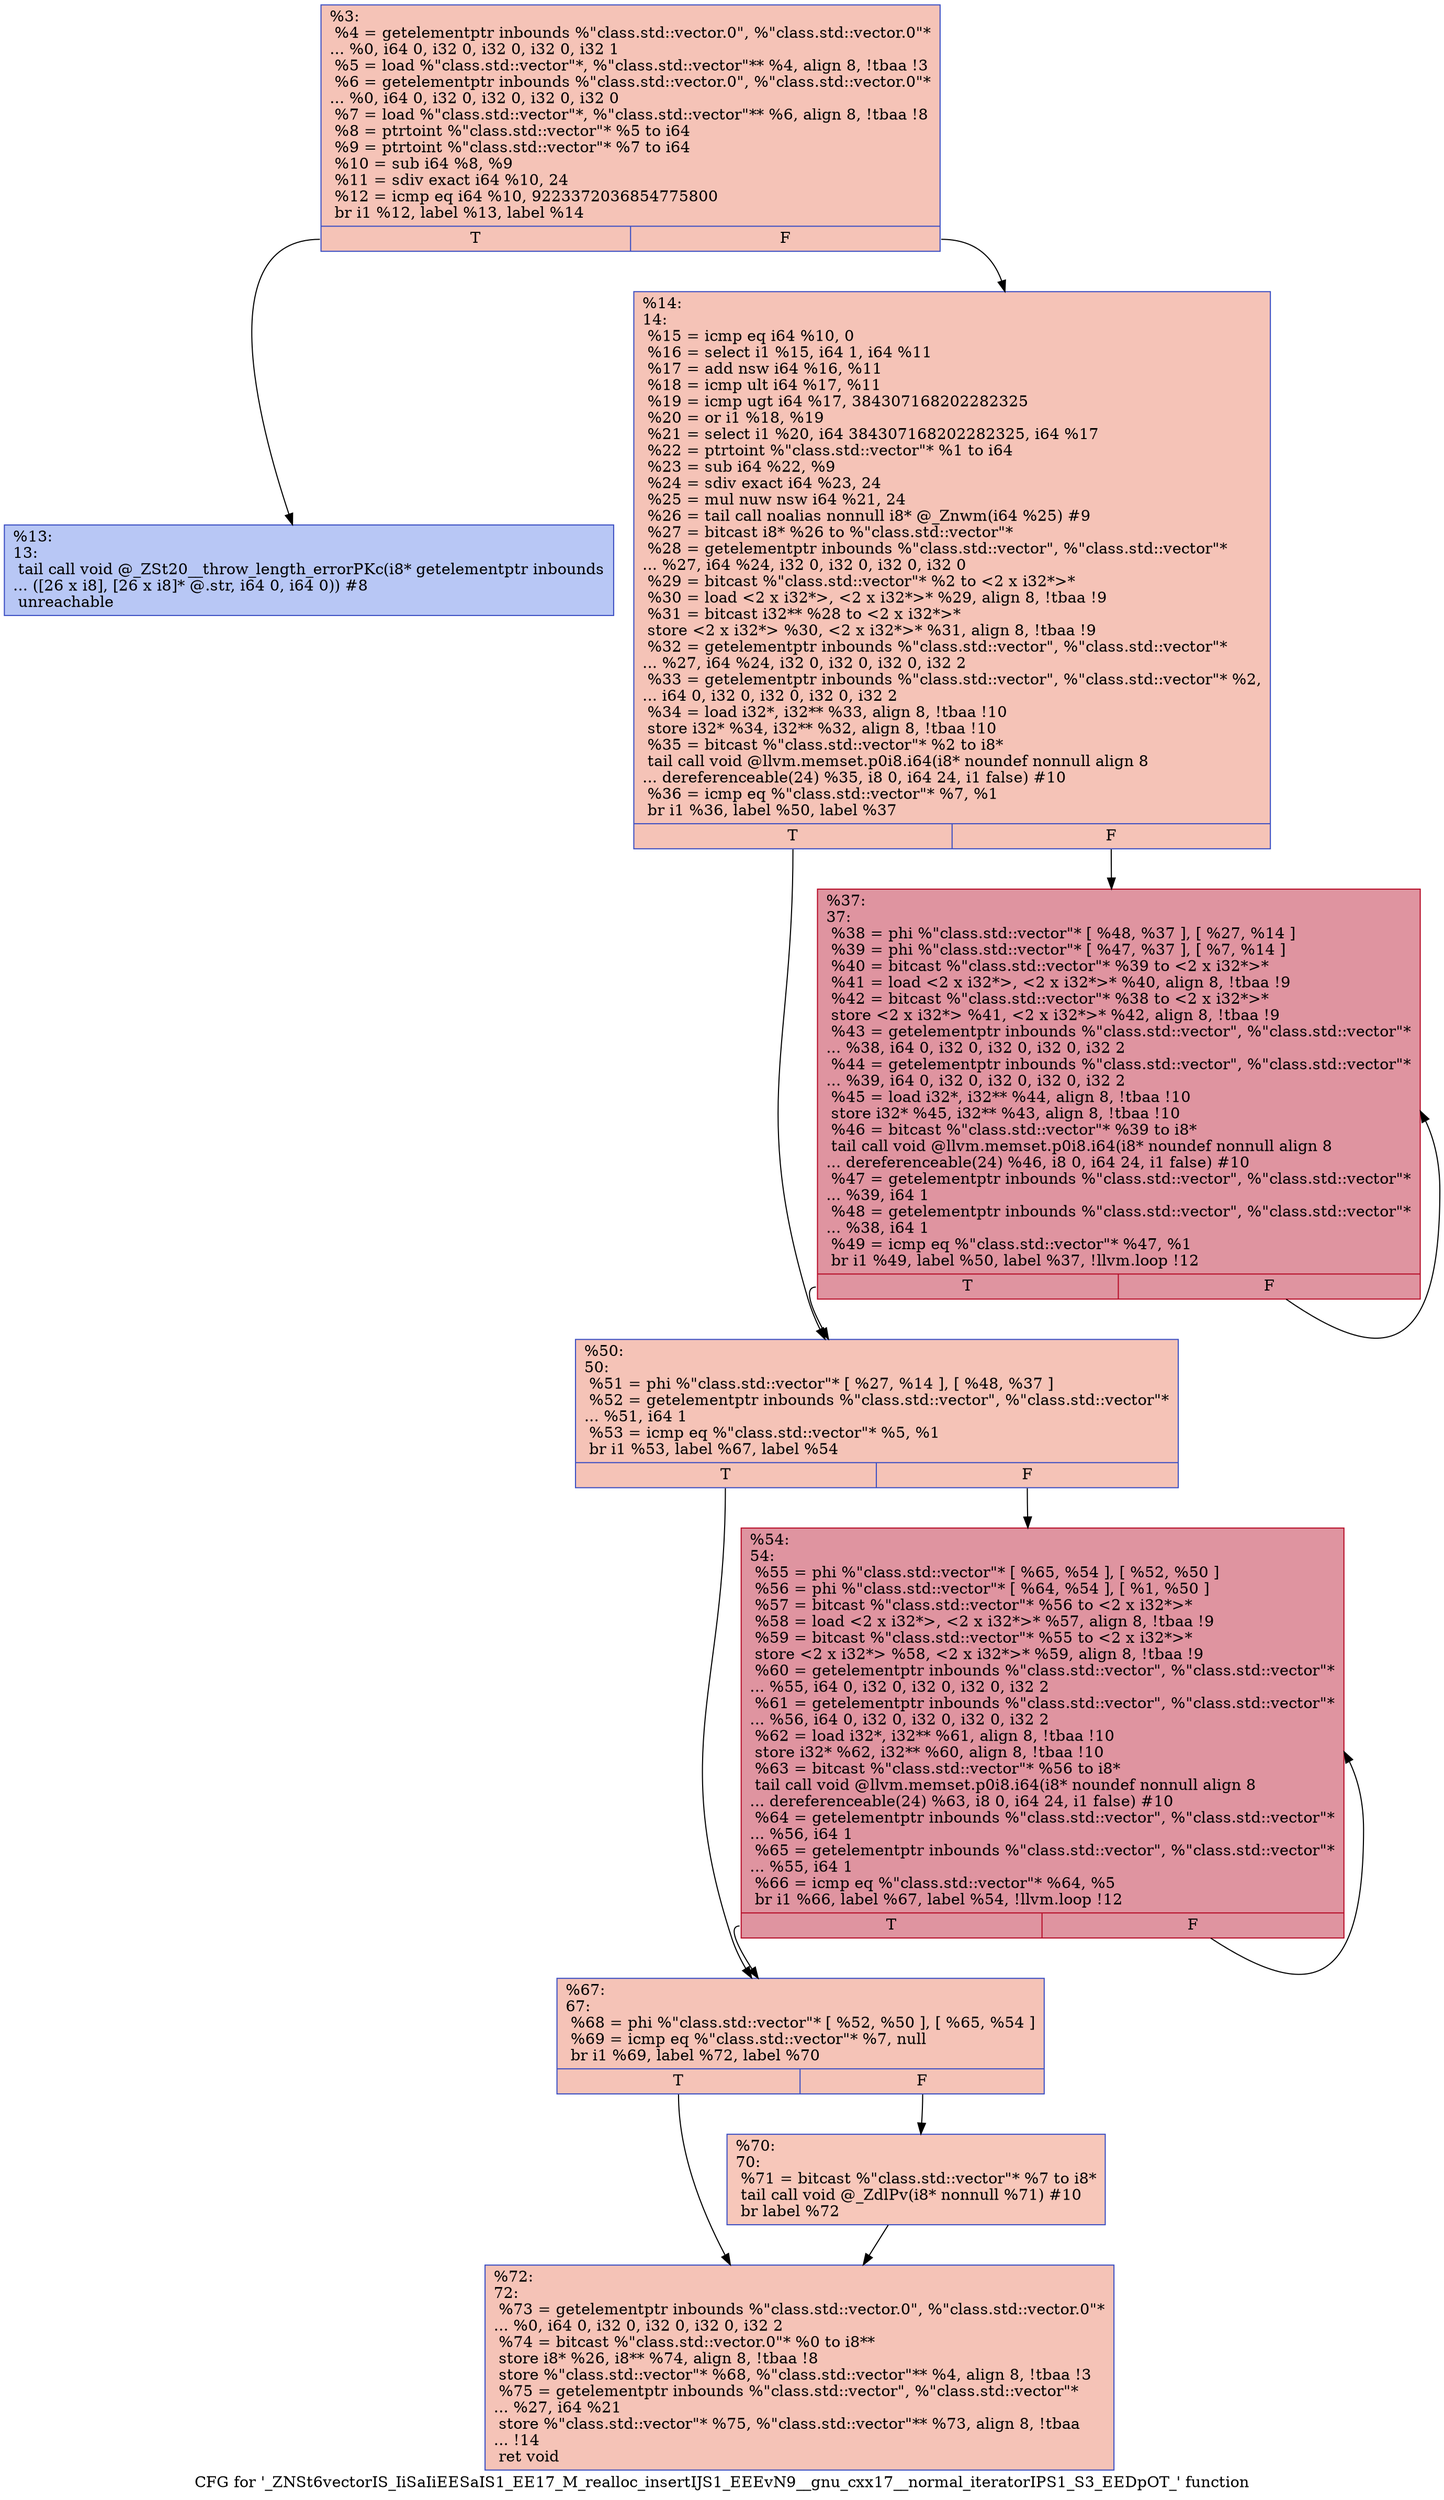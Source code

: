 digraph "CFG for '_ZNSt6vectorIS_IiSaIiEESaIS1_EE17_M_realloc_insertIJS1_EEEvN9__gnu_cxx17__normal_iteratorIPS1_S3_EEDpOT_' function" {
	label="CFG for '_ZNSt6vectorIS_IiSaIiEESaIS1_EE17_M_realloc_insertIJS1_EEEvN9__gnu_cxx17__normal_iteratorIPS1_S3_EEDpOT_' function";

	Node0x55dd1ea1b1c0 [shape=record,color="#3d50c3ff", style=filled, fillcolor="#e8765c70",label="{%3:\l  %4 = getelementptr inbounds %\"class.std::vector.0\", %\"class.std::vector.0\"*\l... %0, i64 0, i32 0, i32 0, i32 0, i32 1\l  %5 = load %\"class.std::vector\"*, %\"class.std::vector\"** %4, align 8, !tbaa !3\l  %6 = getelementptr inbounds %\"class.std::vector.0\", %\"class.std::vector.0\"*\l... %0, i64 0, i32 0, i32 0, i32 0, i32 0\l  %7 = load %\"class.std::vector\"*, %\"class.std::vector\"** %6, align 8, !tbaa !8\l  %8 = ptrtoint %\"class.std::vector\"* %5 to i64\l  %9 = ptrtoint %\"class.std::vector\"* %7 to i64\l  %10 = sub i64 %8, %9\l  %11 = sdiv exact i64 %10, 24\l  %12 = icmp eq i64 %10, 9223372036854775800\l  br i1 %12, label %13, label %14\l|{<s0>T|<s1>F}}"];
	Node0x55dd1ea1b1c0:s0 -> Node0x55dd1ea1b330;
	Node0x55dd1ea1b1c0:s1 -> Node0x55dd1ea1b810;
	Node0x55dd1ea1b330 [shape=record,color="#3d50c3ff", style=filled, fillcolor="#5f7fe870",label="{%13:\l13:                                               \l  tail call void @_ZSt20__throw_length_errorPKc(i8* getelementptr inbounds\l... ([26 x i8], [26 x i8]* @.str, i64 0, i64 0)) #8\l  unreachable\l}"];
	Node0x55dd1ea1b810 [shape=record,color="#3d50c3ff", style=filled, fillcolor="#e8765c70",label="{%14:\l14:                                               \l  %15 = icmp eq i64 %10, 0\l  %16 = select i1 %15, i64 1, i64 %11\l  %17 = add nsw i64 %16, %11\l  %18 = icmp ult i64 %17, %11\l  %19 = icmp ugt i64 %17, 384307168202282325\l  %20 = or i1 %18, %19\l  %21 = select i1 %20, i64 384307168202282325, i64 %17\l  %22 = ptrtoint %\"class.std::vector\"* %1 to i64\l  %23 = sub i64 %22, %9\l  %24 = sdiv exact i64 %23, 24\l  %25 = mul nuw nsw i64 %21, 24\l  %26 = tail call noalias nonnull i8* @_Znwm(i64 %25) #9\l  %27 = bitcast i8* %26 to %\"class.std::vector\"*\l  %28 = getelementptr inbounds %\"class.std::vector\", %\"class.std::vector\"*\l... %27, i64 %24, i32 0, i32 0, i32 0, i32 0\l  %29 = bitcast %\"class.std::vector\"* %2 to \<2 x i32*\>*\l  %30 = load \<2 x i32*\>, \<2 x i32*\>* %29, align 8, !tbaa !9\l  %31 = bitcast i32** %28 to \<2 x i32*\>*\l  store \<2 x i32*\> %30, \<2 x i32*\>* %31, align 8, !tbaa !9\l  %32 = getelementptr inbounds %\"class.std::vector\", %\"class.std::vector\"*\l... %27, i64 %24, i32 0, i32 0, i32 0, i32 2\l  %33 = getelementptr inbounds %\"class.std::vector\", %\"class.std::vector\"* %2,\l... i64 0, i32 0, i32 0, i32 0, i32 2\l  %34 = load i32*, i32** %33, align 8, !tbaa !10\l  store i32* %34, i32** %32, align 8, !tbaa !10\l  %35 = bitcast %\"class.std::vector\"* %2 to i8*\l  tail call void @llvm.memset.p0i8.i64(i8* noundef nonnull align 8\l... dereferenceable(24) %35, i8 0, i64 24, i1 false) #10\l  %36 = icmp eq %\"class.std::vector\"* %7, %1\l  br i1 %36, label %50, label %37\l|{<s0>T|<s1>F}}"];
	Node0x55dd1ea1b810:s0 -> Node0x55dd1ea1da60;
	Node0x55dd1ea1b810:s1 -> Node0x55dd1ea1dab0;
	Node0x55dd1ea1dab0 [shape=record,color="#b70d28ff", style=filled, fillcolor="#b70d2870",label="{%37:\l37:                                               \l  %38 = phi %\"class.std::vector\"* [ %48, %37 ], [ %27, %14 ]\l  %39 = phi %\"class.std::vector\"* [ %47, %37 ], [ %7, %14 ]\l  %40 = bitcast %\"class.std::vector\"* %39 to \<2 x i32*\>*\l  %41 = load \<2 x i32*\>, \<2 x i32*\>* %40, align 8, !tbaa !9\l  %42 = bitcast %\"class.std::vector\"* %38 to \<2 x i32*\>*\l  store \<2 x i32*\> %41, \<2 x i32*\>* %42, align 8, !tbaa !9\l  %43 = getelementptr inbounds %\"class.std::vector\", %\"class.std::vector\"*\l... %38, i64 0, i32 0, i32 0, i32 0, i32 2\l  %44 = getelementptr inbounds %\"class.std::vector\", %\"class.std::vector\"*\l... %39, i64 0, i32 0, i32 0, i32 0, i32 2\l  %45 = load i32*, i32** %44, align 8, !tbaa !10\l  store i32* %45, i32** %43, align 8, !tbaa !10\l  %46 = bitcast %\"class.std::vector\"* %39 to i8*\l  tail call void @llvm.memset.p0i8.i64(i8* noundef nonnull align 8\l... dereferenceable(24) %46, i8 0, i64 24, i1 false) #10\l  %47 = getelementptr inbounds %\"class.std::vector\", %\"class.std::vector\"*\l... %39, i64 1\l  %48 = getelementptr inbounds %\"class.std::vector\", %\"class.std::vector\"*\l... %38, i64 1\l  %49 = icmp eq %\"class.std::vector\"* %47, %1\l  br i1 %49, label %50, label %37, !llvm.loop !12\l|{<s0>T|<s1>F}}"];
	Node0x55dd1ea1dab0:s0 -> Node0x55dd1ea1da60;
	Node0x55dd1ea1dab0:s1 -> Node0x55dd1ea1dab0;
	Node0x55dd1ea1da60 [shape=record,color="#3d50c3ff", style=filled, fillcolor="#e8765c70",label="{%50:\l50:                                               \l  %51 = phi %\"class.std::vector\"* [ %27, %14 ], [ %48, %37 ]\l  %52 = getelementptr inbounds %\"class.std::vector\", %\"class.std::vector\"*\l... %51, i64 1\l  %53 = icmp eq %\"class.std::vector\"* %5, %1\l  br i1 %53, label %67, label %54\l|{<s0>T|<s1>F}}"];
	Node0x55dd1ea1da60:s0 -> Node0x55dd1ea0e410;
	Node0x55dd1ea1da60:s1 -> Node0x55dd1ea0e460;
	Node0x55dd1ea0e460 [shape=record,color="#b70d28ff", style=filled, fillcolor="#b70d2870",label="{%54:\l54:                                               \l  %55 = phi %\"class.std::vector\"* [ %65, %54 ], [ %52, %50 ]\l  %56 = phi %\"class.std::vector\"* [ %64, %54 ], [ %1, %50 ]\l  %57 = bitcast %\"class.std::vector\"* %56 to \<2 x i32*\>*\l  %58 = load \<2 x i32*\>, \<2 x i32*\>* %57, align 8, !tbaa !9\l  %59 = bitcast %\"class.std::vector\"* %55 to \<2 x i32*\>*\l  store \<2 x i32*\> %58, \<2 x i32*\>* %59, align 8, !tbaa !9\l  %60 = getelementptr inbounds %\"class.std::vector\", %\"class.std::vector\"*\l... %55, i64 0, i32 0, i32 0, i32 0, i32 2\l  %61 = getelementptr inbounds %\"class.std::vector\", %\"class.std::vector\"*\l... %56, i64 0, i32 0, i32 0, i32 0, i32 2\l  %62 = load i32*, i32** %61, align 8, !tbaa !10\l  store i32* %62, i32** %60, align 8, !tbaa !10\l  %63 = bitcast %\"class.std::vector\"* %56 to i8*\l  tail call void @llvm.memset.p0i8.i64(i8* noundef nonnull align 8\l... dereferenceable(24) %63, i8 0, i64 24, i1 false) #10\l  %64 = getelementptr inbounds %\"class.std::vector\", %\"class.std::vector\"*\l... %56, i64 1\l  %65 = getelementptr inbounds %\"class.std::vector\", %\"class.std::vector\"*\l... %55, i64 1\l  %66 = icmp eq %\"class.std::vector\"* %64, %5\l  br i1 %66, label %67, label %54, !llvm.loop !12\l|{<s0>T|<s1>F}}"];
	Node0x55dd1ea0e460:s0 -> Node0x55dd1ea0e410;
	Node0x55dd1ea0e460:s1 -> Node0x55dd1ea0e460;
	Node0x55dd1ea0e410 [shape=record,color="#3d50c3ff", style=filled, fillcolor="#e8765c70",label="{%67:\l67:                                               \l  %68 = phi %\"class.std::vector\"* [ %52, %50 ], [ %65, %54 ]\l  %69 = icmp eq %\"class.std::vector\"* %7, null\l  br i1 %69, label %72, label %70\l|{<s0>T|<s1>F}}"];
	Node0x55dd1ea0e410:s0 -> Node0x55dd1ea20650;
	Node0x55dd1ea0e410:s1 -> Node0x55dd1ea206a0;
	Node0x55dd1ea206a0 [shape=record,color="#3d50c3ff", style=filled, fillcolor="#ec7f6370",label="{%70:\l70:                                               \l  %71 = bitcast %\"class.std::vector\"* %7 to i8*\l  tail call void @_ZdlPv(i8* nonnull %71) #10\l  br label %72\l}"];
	Node0x55dd1ea206a0 -> Node0x55dd1ea20650;
	Node0x55dd1ea20650 [shape=record,color="#3d50c3ff", style=filled, fillcolor="#e8765c70",label="{%72:\l72:                                               \l  %73 = getelementptr inbounds %\"class.std::vector.0\", %\"class.std::vector.0\"*\l... %0, i64 0, i32 0, i32 0, i32 0, i32 2\l  %74 = bitcast %\"class.std::vector.0\"* %0 to i8**\l  store i8* %26, i8** %74, align 8, !tbaa !8\l  store %\"class.std::vector\"* %68, %\"class.std::vector\"** %4, align 8, !tbaa !3\l  %75 = getelementptr inbounds %\"class.std::vector\", %\"class.std::vector\"*\l... %27, i64 %21\l  store %\"class.std::vector\"* %75, %\"class.std::vector\"** %73, align 8, !tbaa\l... !14\l  ret void\l}"];
}
